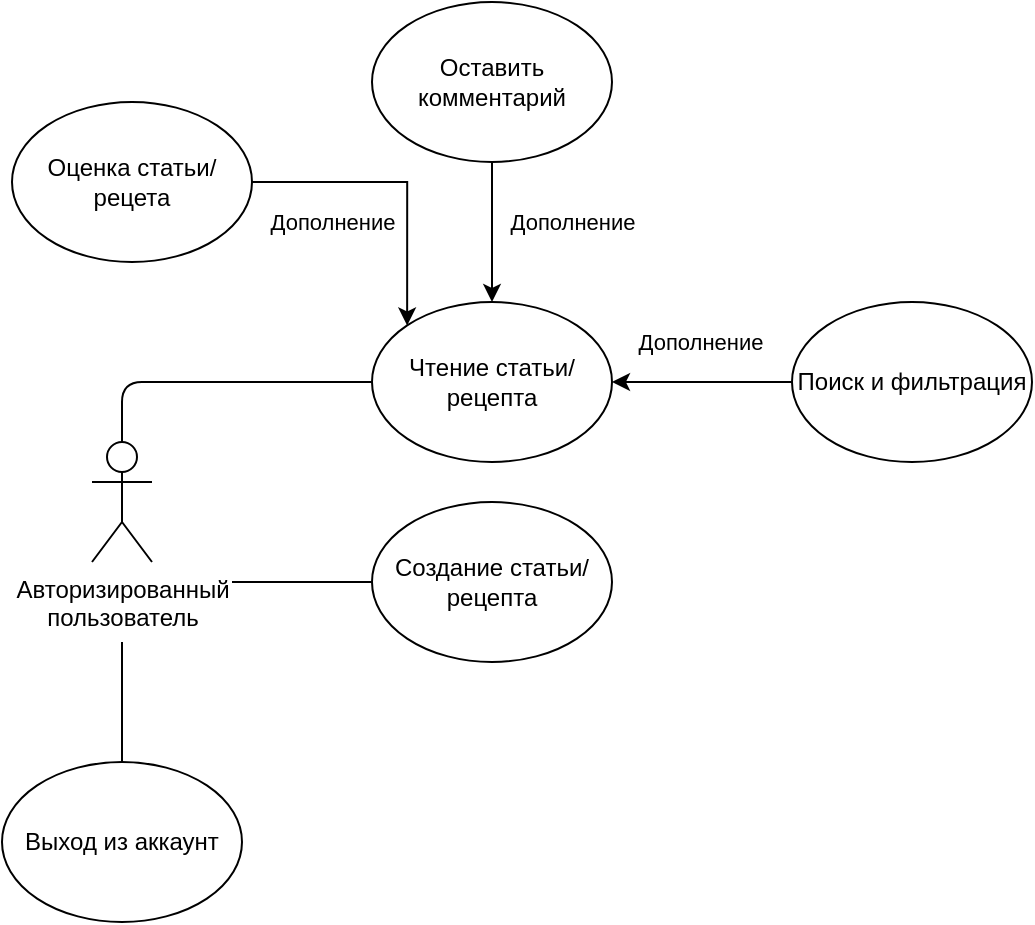 <mxfile version="26.0.14">
  <diagram name="Page-1" id="pSzyg3bprWRbFi4SqLrY">
    <mxGraphModel dx="1229" dy="718" grid="1" gridSize="10" guides="1" tooltips="1" connect="1" arrows="1" fold="1" page="1" pageScale="1" pageWidth="827" pageHeight="1169" math="0" shadow="0">
      <root>
        <mxCell id="0" />
        <mxCell id="1" parent="0" />
        <mxCell id="_N5WGgoZpc1qsy4WxHi_-1" value="Авторизированный&lt;div&gt;пользователь&lt;/div&gt;" style="shape=umlActor;verticalLabelPosition=bottom;verticalAlign=top;html=1;outlineConnect=0;" vertex="1" parent="1">
          <mxGeometry x="110" y="270" width="30" height="60" as="geometry" />
        </mxCell>
        <mxCell id="_N5WGgoZpc1qsy4WxHi_-4" value="Чтение статьи/рецепта" style="ellipse;whiteSpace=wrap;html=1;" vertex="1" parent="1">
          <mxGeometry x="250" y="200" width="120" height="80" as="geometry" />
        </mxCell>
        <mxCell id="_N5WGgoZpc1qsy4WxHi_-7" style="edgeStyle=orthogonalEdgeStyle;rounded=0;orthogonalLoop=1;jettySize=auto;html=1;entryX=1;entryY=0.5;entryDx=0;entryDy=0;" edge="1" parent="1" source="_N5WGgoZpc1qsy4WxHi_-5" target="_N5WGgoZpc1qsy4WxHi_-4">
          <mxGeometry relative="1" as="geometry" />
        </mxCell>
        <mxCell id="_N5WGgoZpc1qsy4WxHi_-5" value="Поиск и фильтрация" style="ellipse;whiteSpace=wrap;html=1;" vertex="1" parent="1">
          <mxGeometry x="460" y="200" width="120" height="80" as="geometry" />
        </mxCell>
        <mxCell id="_N5WGgoZpc1qsy4WxHi_-8" style="edgeStyle=orthogonalEdgeStyle;rounded=1;orthogonalLoop=1;jettySize=auto;html=1;entryX=0.5;entryY=0;entryDx=0;entryDy=0;entryPerimeter=0;endArrow=none;startFill=0;curved=0;" edge="1" parent="1" source="_N5WGgoZpc1qsy4WxHi_-4" target="_N5WGgoZpc1qsy4WxHi_-1">
          <mxGeometry relative="1" as="geometry" />
        </mxCell>
        <mxCell id="_N5WGgoZpc1qsy4WxHi_-10" style="edgeStyle=orthogonalEdgeStyle;rounded=0;orthogonalLoop=1;jettySize=auto;html=1;entryX=0.5;entryY=0;entryDx=0;entryDy=0;" edge="1" parent="1" source="_N5WGgoZpc1qsy4WxHi_-9" target="_N5WGgoZpc1qsy4WxHi_-4">
          <mxGeometry relative="1" as="geometry" />
        </mxCell>
        <mxCell id="_N5WGgoZpc1qsy4WxHi_-11" value="Дополнение" style="edgeLabel;html=1;align=center;verticalAlign=middle;resizable=0;points=[];" vertex="1" connectable="0" parent="_N5WGgoZpc1qsy4WxHi_-10">
          <mxGeometry x="-0.371" relative="1" as="geometry">
            <mxPoint x="40" y="8" as="offset" />
          </mxGeometry>
        </mxCell>
        <mxCell id="_N5WGgoZpc1qsy4WxHi_-9" value="Оставить комментарий" style="ellipse;whiteSpace=wrap;html=1;" vertex="1" parent="1">
          <mxGeometry x="250" y="50" width="120" height="80" as="geometry" />
        </mxCell>
        <mxCell id="_N5WGgoZpc1qsy4WxHi_-12" value="Дополнение" style="edgeLabel;html=1;align=center;verticalAlign=middle;resizable=0;points=[];" vertex="1" connectable="0" parent="1">
          <mxGeometry x="414" y="220" as="geometry" />
        </mxCell>
        <mxCell id="_N5WGgoZpc1qsy4WxHi_-14" style="edgeStyle=orthogonalEdgeStyle;rounded=0;orthogonalLoop=1;jettySize=auto;html=1;endArrow=none;startFill=0;" edge="1" parent="1" source="_N5WGgoZpc1qsy4WxHi_-13">
          <mxGeometry relative="1" as="geometry">
            <mxPoint x="180" y="340" as="targetPoint" />
          </mxGeometry>
        </mxCell>
        <mxCell id="_N5WGgoZpc1qsy4WxHi_-13" value="Создание статьи/рецепта" style="ellipse;whiteSpace=wrap;html=1;" vertex="1" parent="1">
          <mxGeometry x="250" y="300" width="120" height="80" as="geometry" />
        </mxCell>
        <mxCell id="_N5WGgoZpc1qsy4WxHi_-16" style="edgeStyle=orthogonalEdgeStyle;rounded=0;orthogonalLoop=1;jettySize=auto;html=1;endArrow=none;startFill=0;" edge="1" parent="1" source="_N5WGgoZpc1qsy4WxHi_-15">
          <mxGeometry relative="1" as="geometry">
            <mxPoint x="125" y="370" as="targetPoint" />
          </mxGeometry>
        </mxCell>
        <mxCell id="_N5WGgoZpc1qsy4WxHi_-15" value="Выход из аккаунт" style="ellipse;whiteSpace=wrap;html=1;" vertex="1" parent="1">
          <mxGeometry x="65" y="430" width="120" height="80" as="geometry" />
        </mxCell>
        <mxCell id="_N5WGgoZpc1qsy4WxHi_-18" style="edgeStyle=orthogonalEdgeStyle;rounded=0;orthogonalLoop=1;jettySize=auto;html=1;entryX=0;entryY=0;entryDx=0;entryDy=0;" edge="1" parent="1" source="_N5WGgoZpc1qsy4WxHi_-17" target="_N5WGgoZpc1qsy4WxHi_-4">
          <mxGeometry relative="1" as="geometry" />
        </mxCell>
        <mxCell id="_N5WGgoZpc1qsy4WxHi_-17" value="Оценка статьи/рецета" style="ellipse;whiteSpace=wrap;html=1;" vertex="1" parent="1">
          <mxGeometry x="70" y="100" width="120" height="80" as="geometry" />
        </mxCell>
        <mxCell id="_N5WGgoZpc1qsy4WxHi_-19" value="Дополнение" style="edgeLabel;html=1;align=center;verticalAlign=middle;resizable=0;points=[];" vertex="1" connectable="0" parent="1">
          <mxGeometry x="230" y="160" as="geometry" />
        </mxCell>
      </root>
    </mxGraphModel>
  </diagram>
</mxfile>

